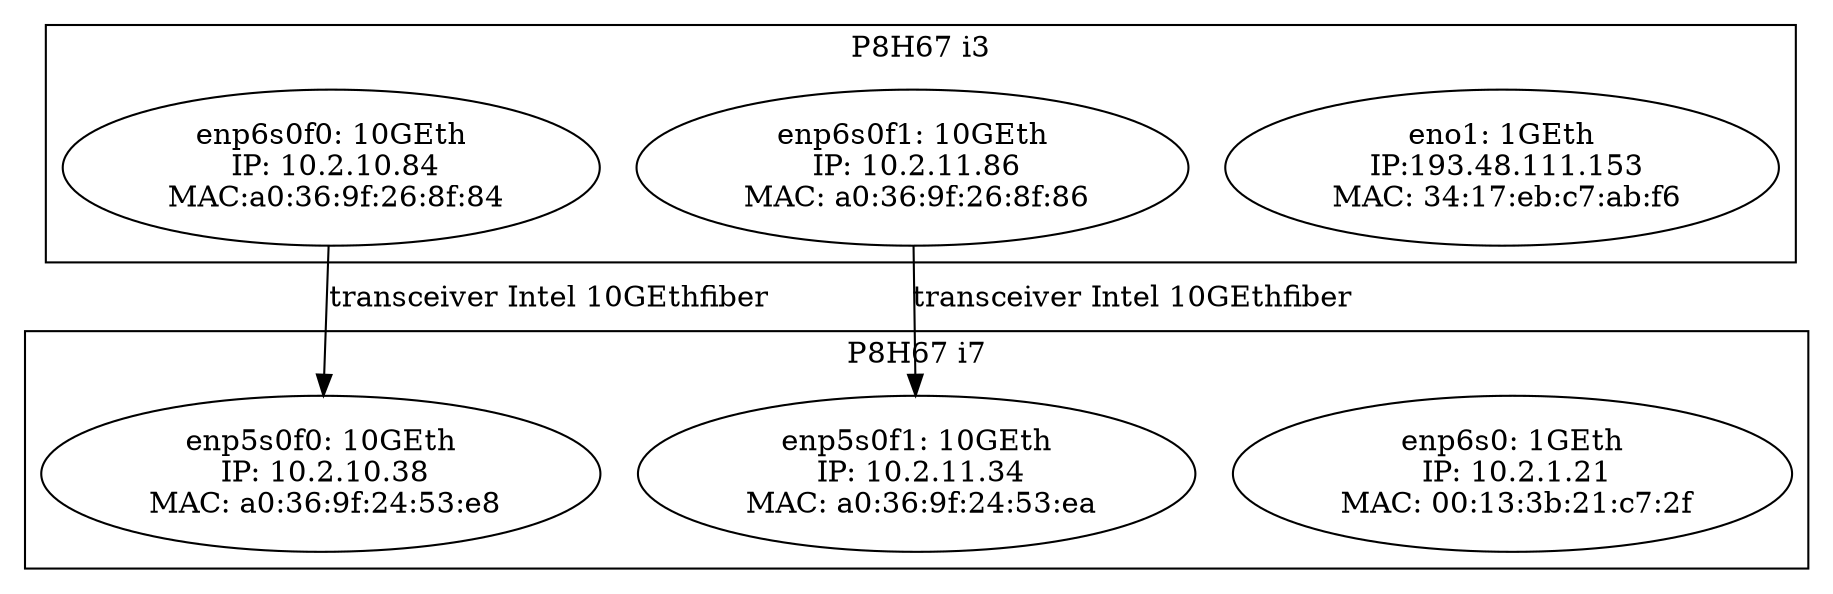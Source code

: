 digraph REActif_transceiver           
{
  subgraph cluster_i3
  {label="P8H67 i3"
	eno1[label="eno1: 1GEth\n IP:193.48.111.153\n MAC: 34:17:eb:c7:ab:f6"]
	i0f0[label="enp6s0f0: 10GEth\n IP: 10.2.10.84\n MAC:a0:36:9f:26:8f:84"]
	i0f1[label="enp6s0f1: 10GEth\n IP: 10.2.11.86\n MAC: a0:36:9f:26:8f:86"]
  }//i3

  subgraph cluster_i7
  {label="P8H67 i7"
	enp6s0[label="enp6s0: 1GEth\n IP: 10.2.1.21\n MAC: 00:13:3b:21:c7:2f"]
	i1f0[label="enp5s0f0: 10GEth\n IP: 10.2.10.38\n MAC: a0:36:9f:24:53:e8"]
	i1f1[label="enp5s0f1: 10GEth\n IP: 10.2.11.34\n MAC: a0:36:9f:24:53:ea"]
  }//i7

 i0f0 -> i1f0 [label="transceiver Intel 10GEth\fiber"]
 i0f1 -> i1f1 [label="transceiver Intel 10GEth\fiber"]

}
